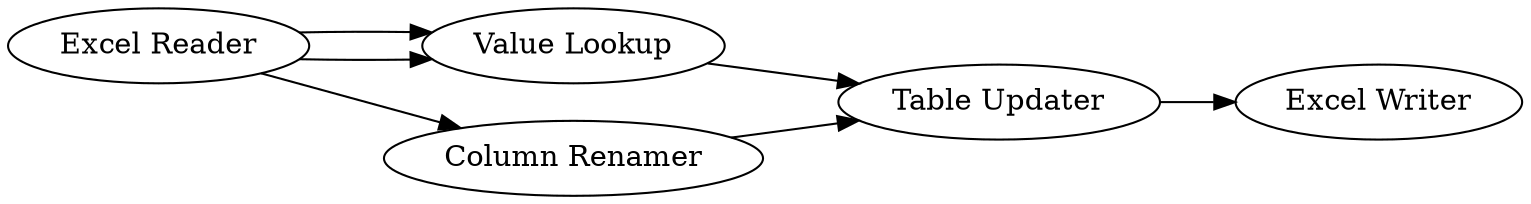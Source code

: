digraph {
	1 [label="Excel Reader"]
	4 [label="Value Lookup"]
	10 [label="Table Updater"]
	11 [label="Column Renamer"]
	12 [label="Excel Writer"]
	1 -> 4
	1 -> 4
	1 -> 11
	4 -> 10
	10 -> 12
	11 -> 10
	rankdir=LR
}
